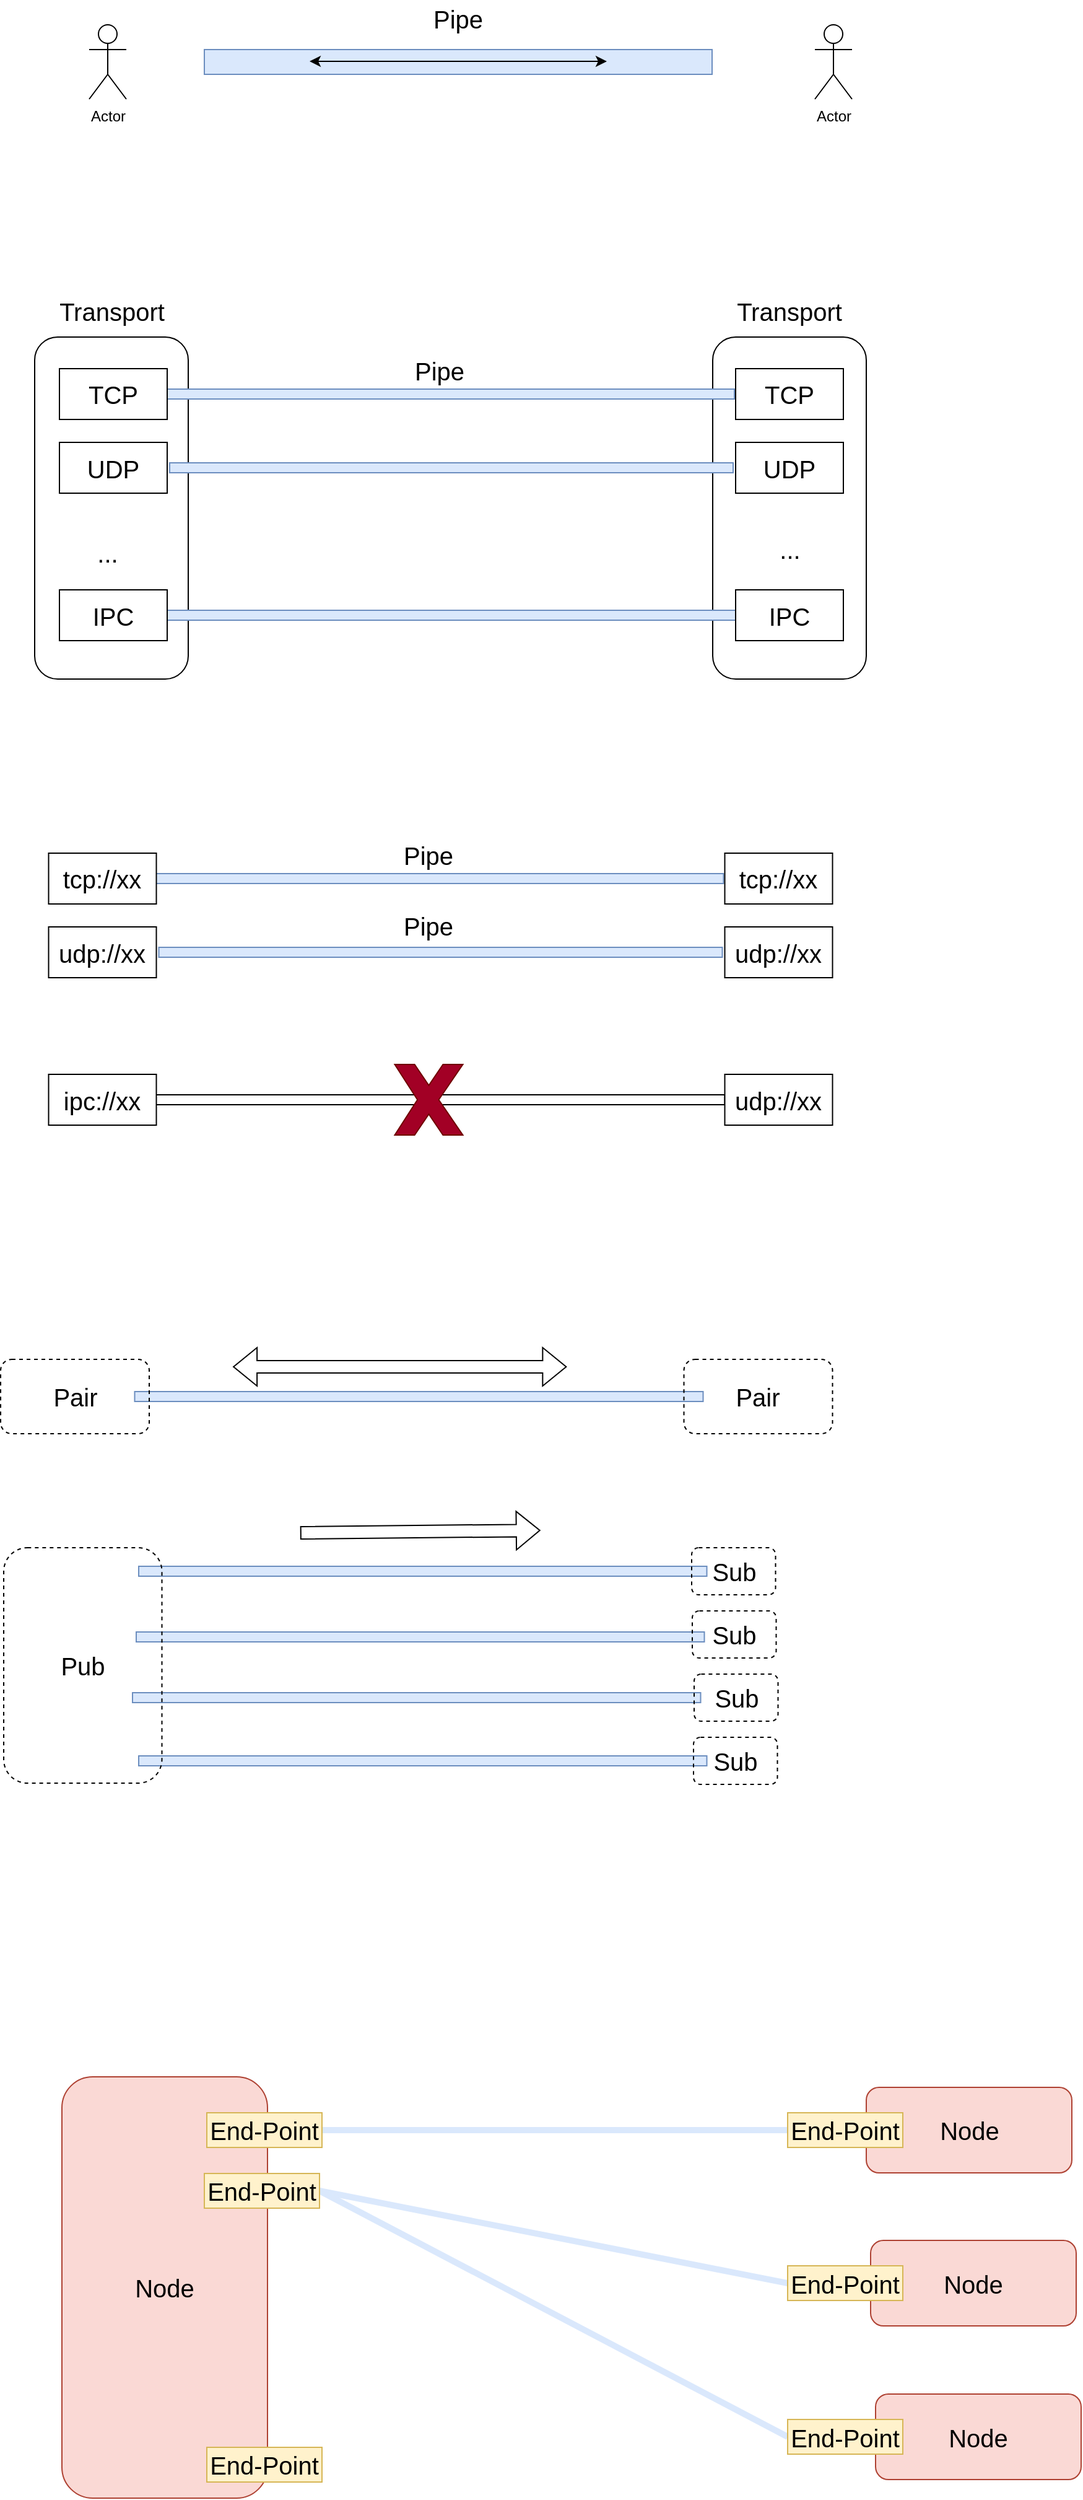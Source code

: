 <mxfile version="20.8.23" type="github">
  <diagram name="第 1 页" id="jIALP_Qu_OMVzzjKfbdN">
    <mxGraphModel dx="1434" dy="756" grid="0" gridSize="10" guides="1" tooltips="1" connect="1" arrows="1" fold="1" page="0" pageScale="1" pageWidth="3300" pageHeight="4681" math="0" shadow="0">
      <root>
        <mxCell id="0" />
        <mxCell id="1" parent="0" />
        <mxCell id="oMI9exQP8Ro3YuZZ36rO-1" value="" style="rounded=0;whiteSpace=wrap;html=1;fillColor=#dae8fc;strokeColor=#6c8ebf;" parent="1" vertex="1">
          <mxGeometry x="413.75" y="1363" width="459" height="8" as="geometry" />
        </mxCell>
        <mxCell id="oMI9exQP8Ro3YuZZ36rO-14" value="Pair" style="rounded=1;whiteSpace=wrap;html=1;fontSize=20;fillColor=none;dashed=1;" parent="1" vertex="1">
          <mxGeometry x="857.25" y="1337" width="120" height="60" as="geometry" />
        </mxCell>
        <mxCell id="oMI9exQP8Ro3YuZZ36rO-13" value="Pair" style="rounded=1;whiteSpace=wrap;html=1;fontSize=20;fillColor=none;dashed=1;" parent="1" vertex="1">
          <mxGeometry x="305.5" y="1337" width="120" height="60" as="geometry" />
        </mxCell>
        <mxCell id="vvXEJO5Gxhm5R_YY8Jwg-34" value="" style="rounded=1;whiteSpace=wrap;html=1;fontSize=20;" parent="1" vertex="1">
          <mxGeometry x="880.5" y="512" width="124" height="276" as="geometry" />
        </mxCell>
        <mxCell id="vvXEJO5Gxhm5R_YY8Jwg-33" value="" style="rounded=1;whiteSpace=wrap;html=1;fontSize=20;" parent="1" vertex="1">
          <mxGeometry x="333" y="512" width="124" height="276" as="geometry" />
        </mxCell>
        <mxCell id="egSyH-RiIAFcxhQm0xI7-1" value="" style="rounded=0;whiteSpace=wrap;html=1;fillColor=#dae8fc;strokeColor=#6c8ebf;" parent="1" vertex="1">
          <mxGeometry x="470" y="280" width="410" height="20" as="geometry" />
        </mxCell>
        <mxCell id="egSyH-RiIAFcxhQm0xI7-3" value="" style="endArrow=classic;startArrow=classic;html=1;rounded=0;" parent="1" edge="1">
          <mxGeometry width="50" height="50" relative="1" as="geometry">
            <mxPoint x="555" y="289.5" as="sourcePoint" />
            <mxPoint x="795" y="289.5" as="targetPoint" />
          </mxGeometry>
        </mxCell>
        <mxCell id="egSyH-RiIAFcxhQm0xI7-4" value="Actor" style="shape=umlActor;verticalLabelPosition=bottom;verticalAlign=top;html=1;outlineConnect=0;" parent="1" vertex="1">
          <mxGeometry x="377" y="260" width="30" height="60" as="geometry" />
        </mxCell>
        <mxCell id="egSyH-RiIAFcxhQm0xI7-5" value="Actor" style="shape=umlActor;verticalLabelPosition=bottom;verticalAlign=top;html=1;outlineConnect=0;" parent="1" vertex="1">
          <mxGeometry x="963" y="260" width="30" height="60" as="geometry" />
        </mxCell>
        <mxCell id="egSyH-RiIAFcxhQm0xI7-6" value="Pipe" style="text;html=1;strokeColor=none;fillColor=none;align=center;verticalAlign=middle;whiteSpace=wrap;rounded=0;fontSize=20;" parent="1" vertex="1">
          <mxGeometry x="645" y="240" width="60" height="30" as="geometry" />
        </mxCell>
        <mxCell id="vvXEJO5Gxhm5R_YY8Jwg-16" value="" style="rounded=0;whiteSpace=wrap;html=1;fillColor=#dae8fc;strokeColor=#6c8ebf;" parent="1" vertex="1">
          <mxGeometry x="439" y="554" width="459" height="8" as="geometry" />
        </mxCell>
        <mxCell id="vvXEJO5Gxhm5R_YY8Jwg-22" value="TCP" style="rounded=0;whiteSpace=wrap;html=1;fontSize=20;" parent="1" vertex="1">
          <mxGeometry x="353" y="537.5" width="87" height="41" as="geometry" />
        </mxCell>
        <mxCell id="vvXEJO5Gxhm5R_YY8Jwg-23" value="TCP" style="rounded=0;whiteSpace=wrap;html=1;fontSize=20;" parent="1" vertex="1">
          <mxGeometry x="899" y="537.5" width="87" height="41" as="geometry" />
        </mxCell>
        <mxCell id="vvXEJO5Gxhm5R_YY8Jwg-24" value="" style="rounded=0;whiteSpace=wrap;html=1;fillColor=#dae8fc;strokeColor=#6c8ebf;" parent="1" vertex="1">
          <mxGeometry x="442" y="613.5" width="455" height="8" as="geometry" />
        </mxCell>
        <mxCell id="vvXEJO5Gxhm5R_YY8Jwg-25" value="UDP" style="rounded=0;whiteSpace=wrap;html=1;fontSize=20;" parent="1" vertex="1">
          <mxGeometry x="353" y="597" width="87" height="41" as="geometry" />
        </mxCell>
        <mxCell id="vvXEJO5Gxhm5R_YY8Jwg-26" value="UDP" style="rounded=0;whiteSpace=wrap;html=1;fontSize=20;" parent="1" vertex="1">
          <mxGeometry x="899" y="597" width="87" height="41" as="geometry" />
        </mxCell>
        <mxCell id="vvXEJO5Gxhm5R_YY8Jwg-27" value="" style="rounded=0;whiteSpace=wrap;html=1;fillColor=#dae8fc;strokeColor=#6c8ebf;" parent="1" vertex="1">
          <mxGeometry x="433" y="732.5" width="466" height="8" as="geometry" />
        </mxCell>
        <mxCell id="vvXEJO5Gxhm5R_YY8Jwg-28" value="IPC" style="rounded=0;whiteSpace=wrap;html=1;fontSize=20;" parent="1" vertex="1">
          <mxGeometry x="353" y="716" width="87" height="41" as="geometry" />
        </mxCell>
        <mxCell id="vvXEJO5Gxhm5R_YY8Jwg-29" value="IPC" style="rounded=0;whiteSpace=wrap;html=1;fontSize=20;" parent="1" vertex="1">
          <mxGeometry x="899" y="716" width="87" height="41" as="geometry" />
        </mxCell>
        <mxCell id="vvXEJO5Gxhm5R_YY8Jwg-30" value="..." style="text;html=1;strokeColor=none;fillColor=none;align=center;verticalAlign=middle;whiteSpace=wrap;rounded=0;fontSize=20;" parent="1" vertex="1">
          <mxGeometry x="362" y="671" width="60" height="30" as="geometry" />
        </mxCell>
        <mxCell id="vvXEJO5Gxhm5R_YY8Jwg-31" value="..." style="text;html=1;strokeColor=none;fillColor=none;align=center;verticalAlign=middle;whiteSpace=wrap;rounded=0;fontSize=20;" parent="1" vertex="1">
          <mxGeometry x="912.5" y="668" width="60" height="30" as="geometry" />
        </mxCell>
        <mxCell id="vvXEJO5Gxhm5R_YY8Jwg-35" value="Transport" style="text;html=1;strokeColor=none;fillColor=none;align=center;verticalAlign=middle;whiteSpace=wrap;rounded=0;fontSize=20;" parent="1" vertex="1">
          <mxGeometry x="338.5" y="478" width="113" height="26" as="geometry" />
        </mxCell>
        <mxCell id="vvXEJO5Gxhm5R_YY8Jwg-36" value="Transport" style="text;html=1;strokeColor=none;fillColor=none;align=center;verticalAlign=middle;whiteSpace=wrap;rounded=0;fontSize=20;" parent="1" vertex="1">
          <mxGeometry x="886" y="478" width="113" height="26" as="geometry" />
        </mxCell>
        <mxCell id="vvXEJO5Gxhm5R_YY8Jwg-37" value="Pipe" style="text;html=1;strokeColor=none;fillColor=none;align=center;verticalAlign=middle;whiteSpace=wrap;rounded=0;fontSize=20;" parent="1" vertex="1">
          <mxGeometry x="630" y="524" width="60" height="30" as="geometry" />
        </mxCell>
        <mxCell id="vvXEJO5Gxhm5R_YY8Jwg-40" value="" style="rounded=0;whiteSpace=wrap;html=1;fillColor=#dae8fc;strokeColor=#6c8ebf;" parent="1" vertex="1">
          <mxGeometry x="430.25" y="945" width="459" height="8" as="geometry" />
        </mxCell>
        <mxCell id="vvXEJO5Gxhm5R_YY8Jwg-41" value="tcp://xx" style="rounded=0;whiteSpace=wrap;html=1;fontSize=20;" parent="1" vertex="1">
          <mxGeometry x="344.25" y="928.5" width="87" height="41" as="geometry" />
        </mxCell>
        <mxCell id="vvXEJO5Gxhm5R_YY8Jwg-42" value="tcp://xx" style="rounded=0;whiteSpace=wrap;html=1;fontSize=20;" parent="1" vertex="1">
          <mxGeometry x="890.25" y="928.5" width="87" height="41" as="geometry" />
        </mxCell>
        <mxCell id="vvXEJO5Gxhm5R_YY8Jwg-43" value="" style="rounded=0;whiteSpace=wrap;html=1;fillColor=#dae8fc;strokeColor=#6c8ebf;" parent="1" vertex="1">
          <mxGeometry x="433.25" y="1004.5" width="455" height="8" as="geometry" />
        </mxCell>
        <mxCell id="vvXEJO5Gxhm5R_YY8Jwg-44" value="udp://xx" style="rounded=0;whiteSpace=wrap;html=1;fontSize=20;" parent="1" vertex="1">
          <mxGeometry x="344.25" y="988" width="87" height="41" as="geometry" />
        </mxCell>
        <mxCell id="vvXEJO5Gxhm5R_YY8Jwg-45" value="udp://xx" style="rounded=0;whiteSpace=wrap;html=1;fontSize=20;" parent="1" vertex="1">
          <mxGeometry x="890.25" y="988" width="87" height="41" as="geometry" />
        </mxCell>
        <mxCell id="vvXEJO5Gxhm5R_YY8Jwg-46" value="" style="rounded=0;whiteSpace=wrap;html=1;" parent="1" vertex="1">
          <mxGeometry x="424.25" y="1123.5" width="466" height="8" as="geometry" />
        </mxCell>
        <mxCell id="vvXEJO5Gxhm5R_YY8Jwg-47" value="ipc://xx" style="rounded=0;whiteSpace=wrap;html=1;fontSize=20;" parent="1" vertex="1">
          <mxGeometry x="344.25" y="1107" width="87" height="41" as="geometry" />
        </mxCell>
        <mxCell id="vvXEJO5Gxhm5R_YY8Jwg-48" value="udp://xx" style="rounded=0;whiteSpace=wrap;html=1;fontSize=20;" parent="1" vertex="1">
          <mxGeometry x="890.25" y="1107" width="87" height="41" as="geometry" />
        </mxCell>
        <mxCell id="vvXEJO5Gxhm5R_YY8Jwg-53" value="Pipe" style="text;html=1;strokeColor=none;fillColor=none;align=center;verticalAlign=middle;whiteSpace=wrap;rounded=0;fontSize=20;" parent="1" vertex="1">
          <mxGeometry x="621.25" y="915" width="60" height="30" as="geometry" />
        </mxCell>
        <mxCell id="vvXEJO5Gxhm5R_YY8Jwg-54" value="" style="verticalLabelPosition=bottom;verticalAlign=top;html=1;shape=mxgraph.basic.x;fontSize=20;fillColor=#a20025;fontColor=#ffffff;strokeColor=#6F0000;" parent="1" vertex="1">
          <mxGeometry x="623.75" y="1099" width="55" height="57" as="geometry" />
        </mxCell>
        <mxCell id="vvXEJO5Gxhm5R_YY8Jwg-55" value="Pipe" style="text;html=1;strokeColor=none;fillColor=none;align=center;verticalAlign=middle;whiteSpace=wrap;rounded=0;fontSize=20;" parent="1" vertex="1">
          <mxGeometry x="621.25" y="972" width="60" height="30" as="geometry" />
        </mxCell>
        <mxCell id="oMI9exQP8Ro3YuZZ36rO-4" value="" style="rounded=0;whiteSpace=wrap;html=1;fillColor=#dae8fc;strokeColor=#6c8ebf;rotation=0;" parent="1" vertex="1">
          <mxGeometry x="417" y="1504" width="458.75" height="8" as="geometry" />
        </mxCell>
        <mxCell id="oMI9exQP8Ro3YuZZ36rO-15" value="" style="rounded=0;whiteSpace=wrap;html=1;fillColor=#dae8fc;strokeColor=#6c8ebf;" parent="1" vertex="1">
          <mxGeometry x="415" y="1557" width="458.75" height="8" as="geometry" />
        </mxCell>
        <mxCell id="oMI9exQP8Ro3YuZZ36rO-16" value="" style="rounded=0;whiteSpace=wrap;html=1;fillColor=#dae8fc;strokeColor=#6c8ebf;rotation=0;" parent="1" vertex="1">
          <mxGeometry x="412" y="1606" width="458.75" height="8" as="geometry" />
        </mxCell>
        <mxCell id="oMI9exQP8Ro3YuZZ36rO-17" value="" style="rounded=0;whiteSpace=wrap;html=1;fillColor=#dae8fc;strokeColor=#6c8ebf;rotation=0;" parent="1" vertex="1">
          <mxGeometry x="417" y="1657" width="458.75" height="8" as="geometry" />
        </mxCell>
        <mxCell id="oMI9exQP8Ro3YuZZ36rO-18" value="Pub" style="rounded=1;whiteSpace=wrap;html=1;fontSize=20;fillColor=none;dashed=1;" parent="1" vertex="1">
          <mxGeometry x="308" y="1489" width="127.75" height="190" as="geometry" />
        </mxCell>
        <mxCell id="oMI9exQP8Ro3YuZZ36rO-19" value="Sub" style="rounded=1;whiteSpace=wrap;html=1;fontSize=20;fillColor=none;dashed=1;" parent="1" vertex="1">
          <mxGeometry x="863.5" y="1489" width="67.75" height="38" as="geometry" />
        </mxCell>
        <mxCell id="oMI9exQP8Ro3YuZZ36rO-23" value="Sub" style="rounded=1;whiteSpace=wrap;html=1;fontSize=20;fillColor=none;dashed=1;" parent="1" vertex="1">
          <mxGeometry x="864" y="1540" width="67.75" height="38" as="geometry" />
        </mxCell>
        <mxCell id="oMI9exQP8Ro3YuZZ36rO-24" value="Sub" style="rounded=1;whiteSpace=wrap;html=1;fontSize=20;fillColor=none;dashed=1;" parent="1" vertex="1">
          <mxGeometry x="865.5" y="1591" width="67.75" height="38" as="geometry" />
        </mxCell>
        <mxCell id="oMI9exQP8Ro3YuZZ36rO-25" value="Sub" style="rounded=1;whiteSpace=wrap;html=1;fontSize=20;fillColor=none;dashed=1;" parent="1" vertex="1">
          <mxGeometry x="865" y="1642" width="67.75" height="38" as="geometry" />
        </mxCell>
        <mxCell id="VlplCTbGySArgwU-pw7Q-2" value="" style="shape=flexArrow;endArrow=classic;html=1;rounded=0;fontSize=20;" edge="1" parent="1">
          <mxGeometry width="50" height="50" relative="1" as="geometry">
            <mxPoint x="547.38" y="1477" as="sourcePoint" />
            <mxPoint x="741.38" y="1475" as="targetPoint" />
          </mxGeometry>
        </mxCell>
        <mxCell id="VlplCTbGySArgwU-pw7Q-3" value="" style="shape=flexArrow;endArrow=classic;startArrow=classic;html=1;rounded=0;fontSize=20;" edge="1" parent="1">
          <mxGeometry width="100" height="100" relative="1" as="geometry">
            <mxPoint x="493.06" y="1343" as="sourcePoint" />
            <mxPoint x="762.68" y="1343" as="targetPoint" />
          </mxGeometry>
        </mxCell>
        <mxCell id="VlplCTbGySArgwU-pw7Q-4" value="Node" style="rounded=1;whiteSpace=wrap;html=1;fontSize=20;fillColor=#fad9d5;strokeColor=#ae4132;" vertex="1" parent="1">
          <mxGeometry x="355" y="1916" width="166" height="340" as="geometry" />
        </mxCell>
        <mxCell id="VlplCTbGySArgwU-pw7Q-23" style="edgeStyle=none;rounded=0;orthogonalLoop=1;jettySize=auto;html=1;exitX=1;exitY=0.5;exitDx=0;exitDy=0;entryX=0;entryY=0.5;entryDx=0;entryDy=0;strokeColor=#dae8fc;fontSize=20;fillColor=#DAE8FC;strokeWidth=5;startArrow=none;startFill=0;endArrow=none;endFill=0;" edge="1" parent="1" source="VlplCTbGySArgwU-pw7Q-5" target="VlplCTbGySArgwU-pw7Q-13">
          <mxGeometry relative="1" as="geometry" />
        </mxCell>
        <mxCell id="VlplCTbGySArgwU-pw7Q-5" value="End-Point" style="rounded=0;whiteSpace=wrap;html=1;fontSize=20;fillColor=#fff2cc;strokeColor=#d6b656;" vertex="1" parent="1">
          <mxGeometry x="472" y="1945" width="93" height="28" as="geometry" />
        </mxCell>
        <mxCell id="VlplCTbGySArgwU-pw7Q-24" style="edgeStyle=none;rounded=0;orthogonalLoop=1;jettySize=auto;html=1;exitX=1;exitY=0.5;exitDx=0;exitDy=0;entryX=0;entryY=0.5;entryDx=0;entryDy=0;strokeColor=#dae8fc;strokeWidth=5;fontSize=20;startArrow=none;startFill=0;endArrow=none;endFill=0;fillColor=#DAE8FC;" edge="1" parent="1" source="VlplCTbGySArgwU-pw7Q-6" target="VlplCTbGySArgwU-pw7Q-14">
          <mxGeometry relative="1" as="geometry" />
        </mxCell>
        <mxCell id="VlplCTbGySArgwU-pw7Q-25" style="edgeStyle=none;rounded=0;orthogonalLoop=1;jettySize=auto;html=1;exitX=1;exitY=0.5;exitDx=0;exitDy=0;entryX=0;entryY=0.5;entryDx=0;entryDy=0;strokeColor=#dae8fc;strokeWidth=5;fontSize=20;startArrow=none;startFill=0;endArrow=none;endFill=0;fillColor=#DAE8FC;" edge="1" parent="1" source="VlplCTbGySArgwU-pw7Q-6" target="VlplCTbGySArgwU-pw7Q-15">
          <mxGeometry relative="1" as="geometry" />
        </mxCell>
        <mxCell id="VlplCTbGySArgwU-pw7Q-6" value="End-Point" style="rounded=0;whiteSpace=wrap;html=1;fontSize=20;fillColor=#fff2cc;strokeColor=#d6b656;" vertex="1" parent="1">
          <mxGeometry x="470" y="1994" width="93" height="28" as="geometry" />
        </mxCell>
        <mxCell id="VlplCTbGySArgwU-pw7Q-7" value="End-Point" style="rounded=0;whiteSpace=wrap;html=1;fontSize=20;fillColor=#fff2cc;strokeColor=#d6b656;" vertex="1" parent="1">
          <mxGeometry x="472" y="2215" width="93" height="28" as="geometry" />
        </mxCell>
        <mxCell id="VlplCTbGySArgwU-pw7Q-9" value="Node" style="rounded=1;whiteSpace=wrap;html=1;fontSize=20;fillColor=#fad9d5;strokeColor=#ae4132;" vertex="1" parent="1">
          <mxGeometry x="1004.5" y="1924.5" width="166" height="69" as="geometry" />
        </mxCell>
        <mxCell id="VlplCTbGySArgwU-pw7Q-10" value="Node" style="rounded=1;whiteSpace=wrap;html=1;fontSize=20;fillColor=#fad9d5;strokeColor=#ae4132;" vertex="1" parent="1">
          <mxGeometry x="1008" y="2048" width="166" height="69" as="geometry" />
        </mxCell>
        <mxCell id="VlplCTbGySArgwU-pw7Q-11" value="Node" style="rounded=1;whiteSpace=wrap;html=1;fontSize=20;fillColor=#fad9d5;strokeColor=#ae4132;" vertex="1" parent="1">
          <mxGeometry x="1012" y="2172" width="166" height="69" as="geometry" />
        </mxCell>
        <mxCell id="VlplCTbGySArgwU-pw7Q-13" value="End-Point" style="rounded=0;whiteSpace=wrap;html=1;fontSize=20;flipH=1;fillColor=#fff2cc;strokeColor=#d6b656;" vertex="1" parent="1">
          <mxGeometry x="941" y="1945" width="93" height="28" as="geometry" />
        </mxCell>
        <mxCell id="VlplCTbGySArgwU-pw7Q-14" value="End-Point" style="rounded=0;whiteSpace=wrap;html=1;fontSize=20;flipH=1;fillColor=#fff2cc;strokeColor=#d6b656;" vertex="1" parent="1">
          <mxGeometry x="941" y="2068.5" width="93" height="28" as="geometry" />
        </mxCell>
        <mxCell id="VlplCTbGySArgwU-pw7Q-15" value="End-Point" style="rounded=0;whiteSpace=wrap;html=1;fontSize=20;flipH=1;fillColor=#fff2cc;strokeColor=#d6b656;" vertex="1" parent="1">
          <mxGeometry x="941" y="2192.5" width="93" height="28" as="geometry" />
        </mxCell>
      </root>
    </mxGraphModel>
  </diagram>
</mxfile>
